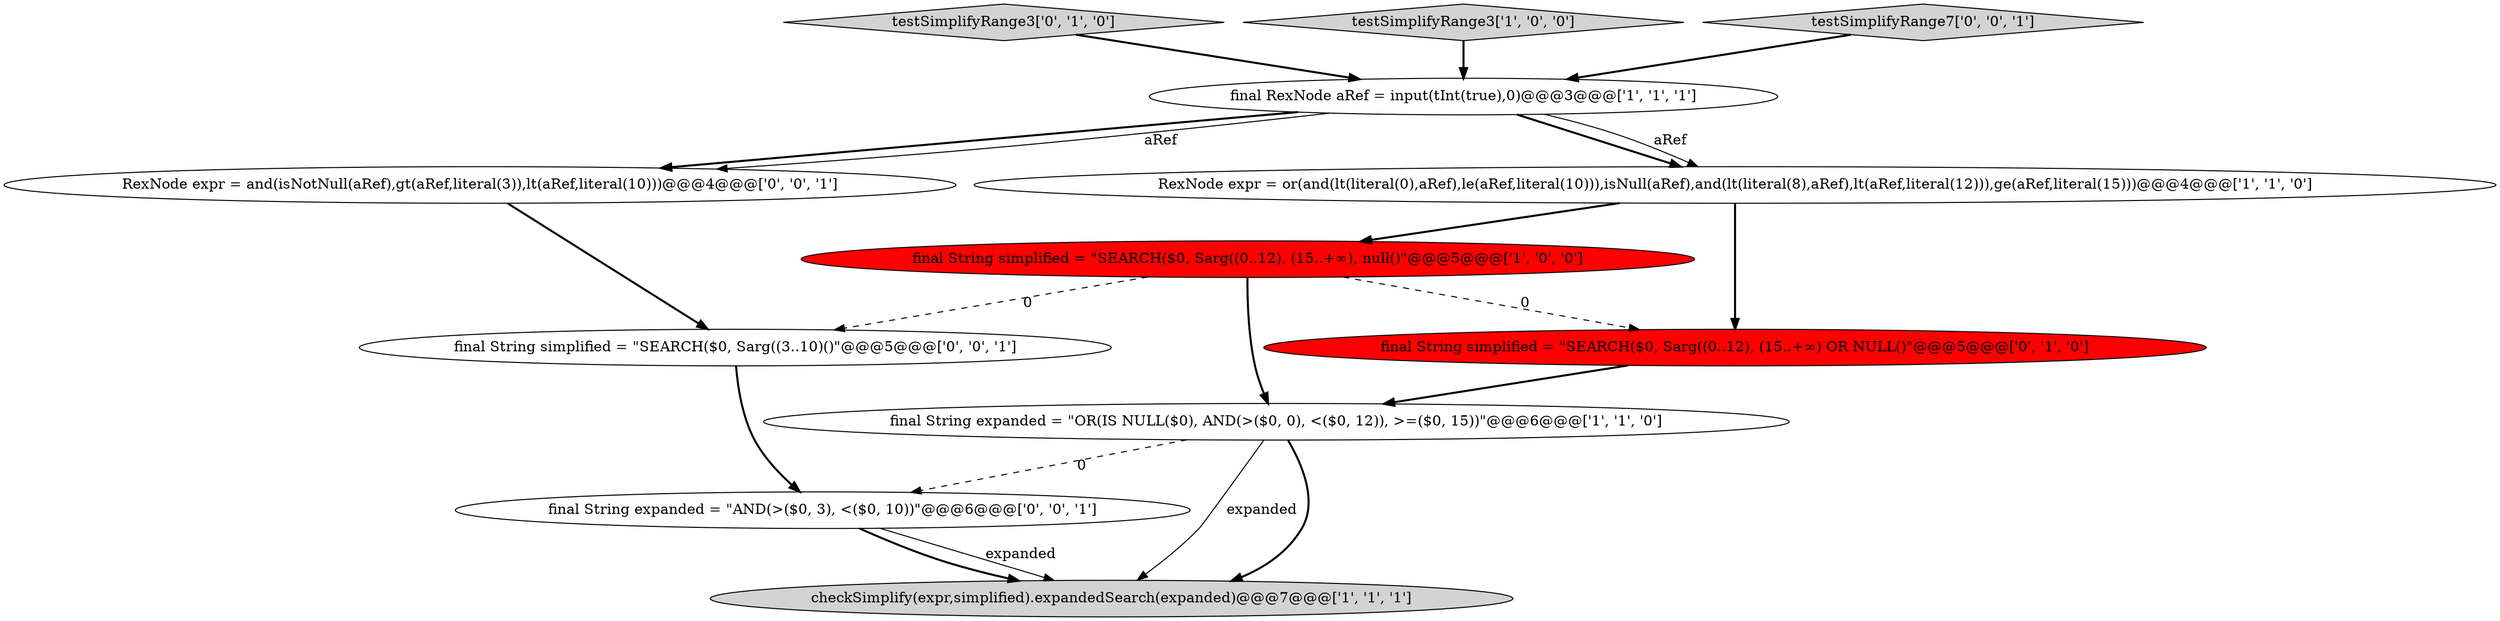 digraph {
2 [style = filled, label = "checkSimplify(expr,simplified).expandedSearch(expanded)@@@7@@@['1', '1', '1']", fillcolor = lightgray, shape = ellipse image = "AAA0AAABBB1BBB"];
7 [style = filled, label = "testSimplifyRange3['0', '1', '0']", fillcolor = lightgray, shape = diamond image = "AAA0AAABBB2BBB"];
8 [style = filled, label = "final String expanded = \"AND(>($0, 3), <($0, 10))\"@@@6@@@['0', '0', '1']", fillcolor = white, shape = ellipse image = "AAA0AAABBB3BBB"];
0 [style = filled, label = "testSimplifyRange3['1', '0', '0']", fillcolor = lightgray, shape = diamond image = "AAA0AAABBB1BBB"];
5 [style = filled, label = "final String expanded = \"OR(IS NULL($0), AND(>($0, 0), <($0, 12)), >=($0, 15))\"@@@6@@@['1', '1', '0']", fillcolor = white, shape = ellipse image = "AAA0AAABBB1BBB"];
10 [style = filled, label = "final String simplified = \"SEARCH($0, Sarg((3..10)()\"@@@5@@@['0', '0', '1']", fillcolor = white, shape = ellipse image = "AAA0AAABBB3BBB"];
3 [style = filled, label = "final RexNode aRef = input(tInt(true),0)@@@3@@@['1', '1', '1']", fillcolor = white, shape = ellipse image = "AAA0AAABBB1BBB"];
9 [style = filled, label = "RexNode expr = and(isNotNull(aRef),gt(aRef,literal(3)),lt(aRef,literal(10)))@@@4@@@['0', '0', '1']", fillcolor = white, shape = ellipse image = "AAA0AAABBB3BBB"];
6 [style = filled, label = "final String simplified = \"SEARCH($0, Sarg((0..12), (15..+∞) OR NULL()\"@@@5@@@['0', '1', '0']", fillcolor = red, shape = ellipse image = "AAA1AAABBB2BBB"];
1 [style = filled, label = "RexNode expr = or(and(lt(literal(0),aRef),le(aRef,literal(10))),isNull(aRef),and(lt(literal(8),aRef),lt(aRef,literal(12))),ge(aRef,literal(15)))@@@4@@@['1', '1', '0']", fillcolor = white, shape = ellipse image = "AAA0AAABBB1BBB"];
4 [style = filled, label = "final String simplified = \"SEARCH($0, Sarg((0..12), (15..+∞), null()\"@@@5@@@['1', '0', '0']", fillcolor = red, shape = ellipse image = "AAA1AAABBB1BBB"];
11 [style = filled, label = "testSimplifyRange7['0', '0', '1']", fillcolor = lightgray, shape = diamond image = "AAA0AAABBB3BBB"];
0->3 [style = bold, label=""];
3->9 [style = bold, label=""];
5->8 [style = dashed, label="0"];
8->2 [style = solid, label="expanded"];
6->5 [style = bold, label=""];
1->4 [style = bold, label=""];
5->2 [style = bold, label=""];
7->3 [style = bold, label=""];
1->6 [style = bold, label=""];
9->10 [style = bold, label=""];
10->8 [style = bold, label=""];
3->1 [style = bold, label=""];
8->2 [style = bold, label=""];
11->3 [style = bold, label=""];
4->6 [style = dashed, label="0"];
3->1 [style = solid, label="aRef"];
5->2 [style = solid, label="expanded"];
4->5 [style = bold, label=""];
4->10 [style = dashed, label="0"];
3->9 [style = solid, label="aRef"];
}
